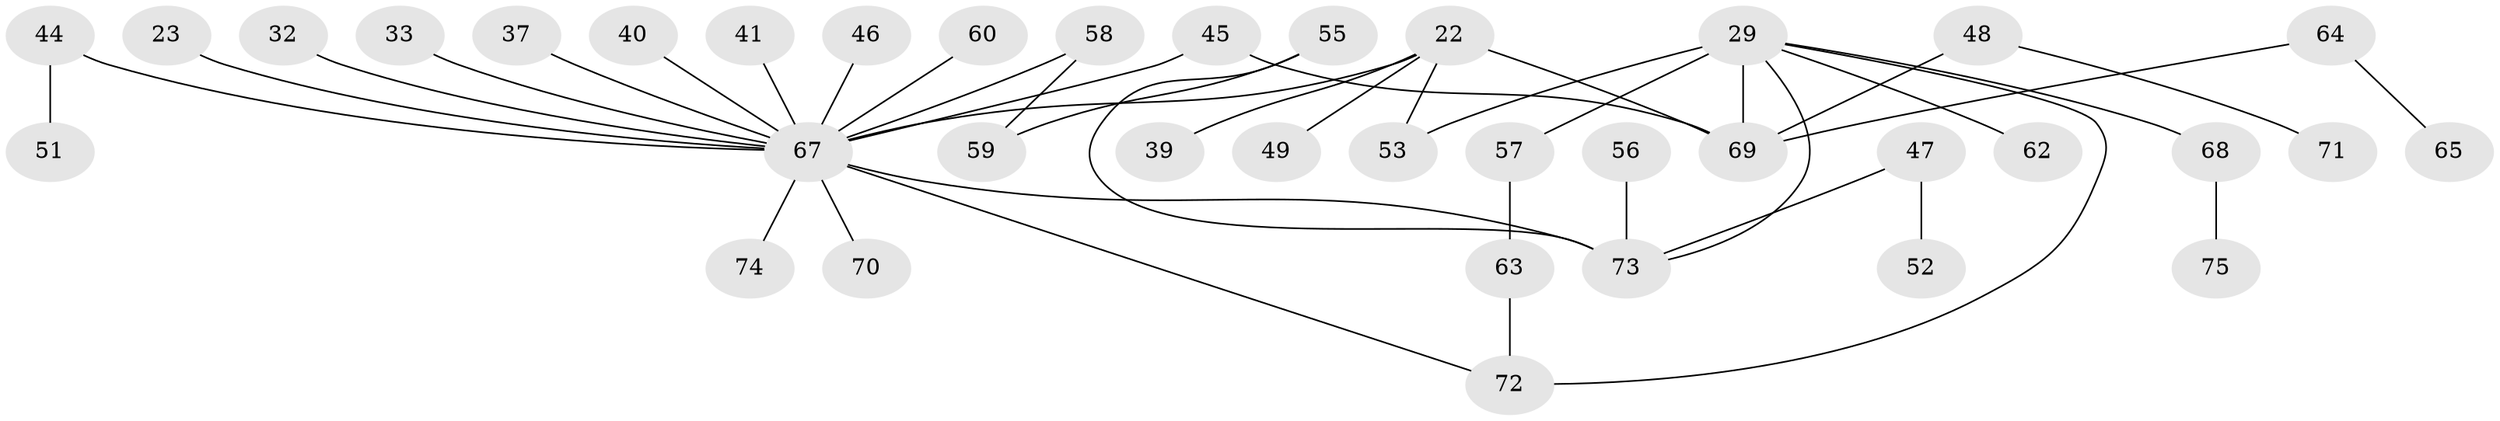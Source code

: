 // original degree distribution, {8: 0.013333333333333334, 5: 0.05333333333333334, 1: 0.36, 4: 0.09333333333333334, 3: 0.14666666666666667, 6: 0.013333333333333334, 2: 0.32}
// Generated by graph-tools (version 1.1) at 2025/45/03/04/25 21:45:27]
// undirected, 37 vertices, 42 edges
graph export_dot {
graph [start="1"]
  node [color=gray90,style=filled];
  22 [super="+3"];
  23;
  29 [super="+26+28"];
  32 [super="+16"];
  33;
  37;
  39;
  40;
  41;
  44;
  45 [super="+42"];
  46;
  47;
  48 [super="+43"];
  49;
  51;
  52;
  53 [super="+30"];
  55;
  56;
  57;
  58;
  59;
  60;
  62;
  63;
  64 [super="+61"];
  65;
  67 [super="+34"];
  68;
  69 [super="+8+4"];
  70;
  71;
  72 [super="+36+50"];
  73 [super="+66"];
  74;
  75;
  22 -- 49;
  22 -- 69 [weight=2];
  22 -- 39;
  22 -- 67;
  22 -- 53;
  23 -- 67;
  29 -- 68;
  29 -- 69 [weight=3];
  29 -- 53;
  29 -- 57;
  29 -- 62;
  29 -- 73;
  29 -- 72;
  32 -- 67 [weight=2];
  33 -- 67;
  37 -- 67;
  40 -- 67;
  41 -- 67;
  44 -- 51;
  44 -- 67;
  45 -- 67;
  45 -- 69;
  46 -- 67;
  47 -- 52;
  47 -- 73;
  48 -- 71;
  48 -- 69;
  55 -- 59;
  55 -- 73;
  56 -- 73;
  57 -- 63;
  58 -- 59;
  58 -- 67;
  60 -- 67;
  63 -- 72;
  64 -- 65;
  64 -- 69;
  67 -- 73 [weight=2];
  67 -- 70;
  67 -- 74;
  67 -- 72;
  68 -- 75;
}
